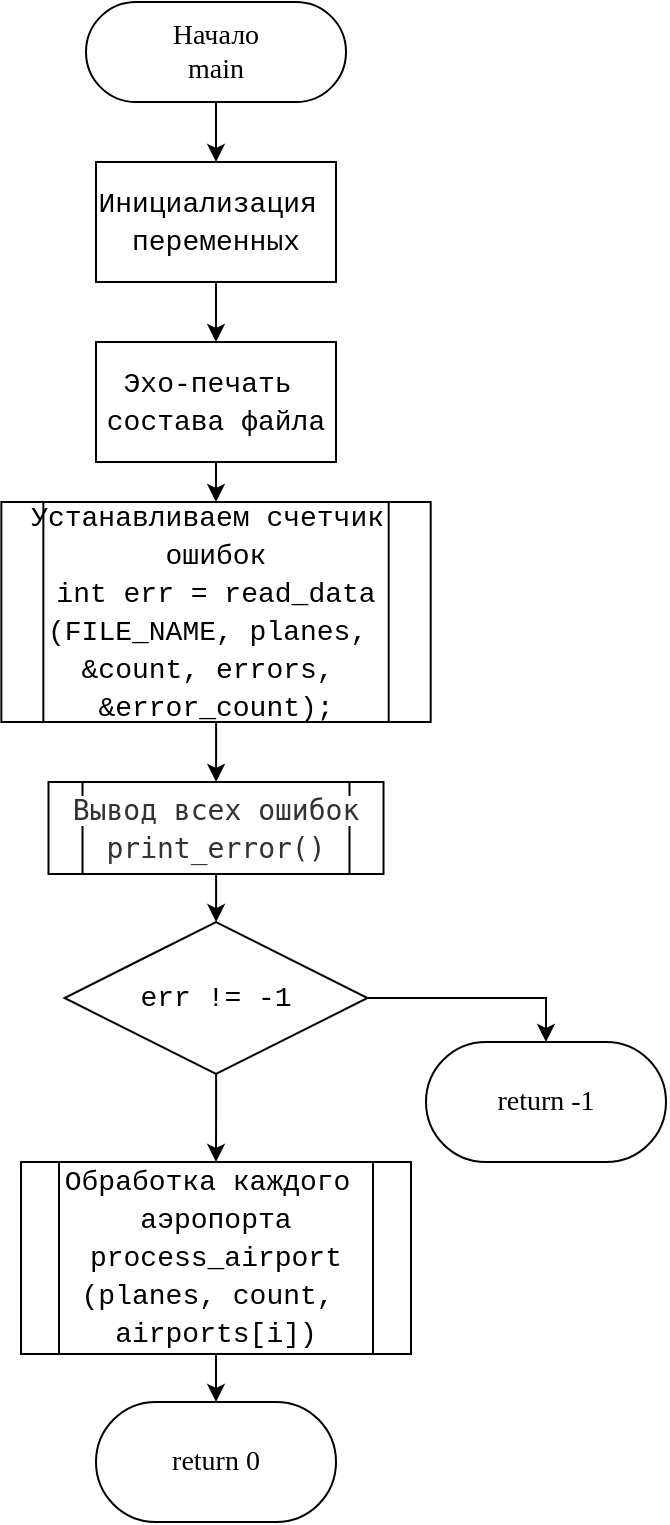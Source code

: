 <mxfile version="27.1.3">
  <diagram name="Страница — 1" id="CBKj3yyiFLlGZf-Vr1XN">
    <mxGraphModel dx="755" dy="763" grid="1" gridSize="10" guides="1" tooltips="1" connect="1" arrows="1" fold="1" page="1" pageScale="1" pageWidth="827" pageHeight="1169" math="0" shadow="0">
      <root>
        <mxCell id="0" />
        <mxCell id="1" parent="0" />
        <mxCell id="zABi9TxJWuG6E0D1EECu-8" style="edgeStyle=orthogonalEdgeStyle;rounded=0;orthogonalLoop=1;jettySize=auto;html=1;" parent="1" source="zABi9TxJWuG6E0D1EECu-1" target="zABi9TxJWuG6E0D1EECu-2" edge="1">
          <mxGeometry relative="1" as="geometry" />
        </mxCell>
        <mxCell id="zABi9TxJWuG6E0D1EECu-1" value="&lt;font style=&quot;background-color: light-dark(#ffffff, var(--ge-dark-color, #121212));&quot;&gt;Начало&lt;/font&gt;&lt;div&gt;&lt;font style=&quot;background-color: light-dark(#ffffff, var(--ge-dark-color, #121212));&quot;&gt;main&lt;/font&gt;&lt;/div&gt;" style="rounded=1;whiteSpace=wrap;html=1;arcSize=50;fontFamily=Consolas;fontSize=14;" parent="1" vertex="1">
          <mxGeometry x="220" y="120" width="130" height="50" as="geometry" />
        </mxCell>
        <mxCell id="zABi9TxJWuG6E0D1EECu-7" style="edgeStyle=orthogonalEdgeStyle;rounded=0;orthogonalLoop=1;jettySize=auto;html=1;" parent="1" source="zABi9TxJWuG6E0D1EECu-2" target="zABi9TxJWuG6E0D1EECu-3" edge="1">
          <mxGeometry relative="1" as="geometry" />
        </mxCell>
        <mxCell id="zABi9TxJWuG6E0D1EECu-2" value="&lt;div style=&quot;font-family: Consolas, &amp;quot;Courier New&amp;quot;, monospace; line-height: 19px; white-space: pre;&quot;&gt;&lt;div&gt;Инициализация &lt;/div&gt;&lt;div&gt;переменных&lt;/div&gt;&lt;/div&gt;" style="whiteSpace=wrap;html=1;fontSize=14;fontFamily=Consolas;rounded=1;arcSize=0;" parent="1" vertex="1">
          <mxGeometry x="225" y="200" width="120" height="60" as="geometry" />
        </mxCell>
        <mxCell id="zABi9TxJWuG6E0D1EECu-6" value="" style="edgeStyle=orthogonalEdgeStyle;rounded=0;orthogonalLoop=1;jettySize=auto;html=1;" parent="1" source="zABi9TxJWuG6E0D1EECu-3" target="zABi9TxJWuG6E0D1EECu-5" edge="1">
          <mxGeometry relative="1" as="geometry" />
        </mxCell>
        <mxCell id="zABi9TxJWuG6E0D1EECu-3" value="&lt;div style=&quot;font-family: Consolas, &amp;quot;Courier New&amp;quot;, monospace; line-height: 19px; white-space: pre;&quot;&gt;&lt;div style=&quot;line-height: 19px;&quot;&gt;&lt;span&gt;&lt;font style=&quot;color: rgb(0, 0, 0);&quot;&gt;&lt;span&gt;Эхо&lt;/span&gt;-печать &lt;/font&gt;&lt;/span&gt;&lt;/div&gt;&lt;div style=&quot;line-height: 19px;&quot;&gt;&lt;span&gt;&lt;font style=&quot;color: rgb(0, 0, 0);&quot;&gt;состава файла&lt;/font&gt;&lt;/span&gt;&lt;/div&gt;&lt;/div&gt;" style="whiteSpace=wrap;html=1;fontSize=14;fontFamily=Consolas;rounded=1;arcSize=0;" parent="1" vertex="1">
          <mxGeometry x="225" y="290" width="120" height="60" as="geometry" />
        </mxCell>
        <mxCell id="zABi9TxJWuG6E0D1EECu-15" style="edgeStyle=orthogonalEdgeStyle;rounded=0;orthogonalLoop=1;jettySize=auto;html=1;" parent="1" source="zABi9TxJWuG6E0D1EECu-5" target="zABi9TxJWuG6E0D1EECu-10" edge="1">
          <mxGeometry relative="1" as="geometry" />
        </mxCell>
        <mxCell id="zABi9TxJWuG6E0D1EECu-5" value="&lt;div style=&quot;font-family: Consolas, &amp;quot;Courier New&amp;quot;, monospace; line-height: 19px; white-space: pre;&quot;&gt;&lt;span&gt;&lt;font style=&quot;color: rgb(0, 0, 0);&quot;&gt;Устанавливаем счетчик &lt;/font&gt;&lt;/span&gt;&lt;/div&gt;&lt;div style=&quot;font-family: Consolas, &amp;quot;Courier New&amp;quot;, monospace; line-height: 19px; white-space: pre;&quot;&gt;&lt;span style=&quot;color: light-dark(rgb(0, 0, 0), rgb(237, 237, 237)); background-color: transparent;&quot;&gt;ошибок&lt;/span&gt;&lt;/div&gt;&lt;div style=&quot;font-family: Consolas, &amp;quot;Courier New&amp;quot;, monospace; line-height: 19px; white-space: pre;&quot;&gt;&lt;span&gt;&lt;font style=&quot;color: rgb(0, 0, 0);&quot;&gt;int err = read_data&lt;/font&gt;&lt;/span&gt;&lt;/div&gt;&lt;div style=&quot;font-family: Consolas, &amp;quot;Courier New&amp;quot;, monospace; line-height: 19px; white-space: pre;&quot;&gt;&lt;span&gt;&lt;font style=&quot;color: rgb(0, 0, 0);&quot;&gt;(FILE_NAME, planes, &lt;/font&gt;&lt;/span&gt;&lt;/div&gt;&lt;div style=&quot;font-family: Consolas, &amp;quot;Courier New&amp;quot;, monospace; line-height: 19px; white-space: pre;&quot;&gt;&lt;span&gt;&lt;font style=&quot;color: rgb(0, 0, 0);&quot;&gt;&amp;amp;count, errors, &lt;/font&gt;&lt;/span&gt;&lt;/div&gt;&lt;div style=&quot;font-family: Consolas, &amp;quot;Courier New&amp;quot;, monospace; line-height: 19px; white-space: pre;&quot;&gt;&lt;span&gt;&lt;font style=&quot;color: rgb(0, 0, 0);&quot;&gt;&amp;amp;error_count);&lt;/font&gt;&lt;/span&gt;&lt;/div&gt;" style="shape=process;whiteSpace=wrap;html=1;backgroundOutline=1;fontSize=14;fontFamily=Consolas;rounded=1;arcSize=0;" parent="1" vertex="1">
          <mxGeometry x="177.68" y="370" width="214.67" height="110" as="geometry" />
        </mxCell>
        <mxCell id="zABi9TxJWuG6E0D1EECu-19" style="edgeStyle=orthogonalEdgeStyle;rounded=0;orthogonalLoop=1;jettySize=auto;html=1;entryX=0.5;entryY=0;entryDx=0;entryDy=0;" parent="1" source="zABi9TxJWuG6E0D1EECu-9" target="zABi9TxJWuG6E0D1EECu-18" edge="1">
          <mxGeometry relative="1" as="geometry" />
        </mxCell>
        <mxCell id="zABi9TxJWuG6E0D1EECu-23" value="" style="edgeStyle=orthogonalEdgeStyle;rounded=0;orthogonalLoop=1;jettySize=auto;html=1;" parent="1" source="zABi9TxJWuG6E0D1EECu-9" target="zABi9TxJWuG6E0D1EECu-22" edge="1">
          <mxGeometry relative="1" as="geometry" />
        </mxCell>
        <mxCell id="zABi9TxJWuG6E0D1EECu-9" value="&lt;div style=&quot;font-family: Consolas, &amp;quot;Courier New&amp;quot;, monospace; line-height: 19px; white-space: pre;&quot;&gt;&lt;div style=&quot;line-height: 19px;&quot;&gt;&lt;div style=&quot;line-height: 19px;&quot;&gt;&lt;div style=&quot;line-height: 19px;&quot;&gt;&lt;span style=&quot;color: light-dark(rgb(0, 0, 0), rgb(237, 237, 237)); background-color: transparent;&quot;&gt;err != -1&lt;/span&gt;&lt;/div&gt;&lt;/div&gt;&lt;/div&gt;&lt;/div&gt;" style="rhombus;whiteSpace=wrap;html=1;rounded=1;strokeColor=default;align=center;verticalAlign=middle;arcSize=0;fontFamily=Consolas;fontSize=14;fontColor=default;fillColor=default;" parent="1" vertex="1">
          <mxGeometry x="209.26" y="580" width="151.5" height="76" as="geometry" />
        </mxCell>
        <mxCell id="zABi9TxJWuG6E0D1EECu-16" style="edgeStyle=orthogonalEdgeStyle;rounded=0;orthogonalLoop=1;jettySize=auto;html=1;" parent="1" source="zABi9TxJWuG6E0D1EECu-10" target="zABi9TxJWuG6E0D1EECu-9" edge="1">
          <mxGeometry relative="1" as="geometry" />
        </mxCell>
        <mxCell id="zABi9TxJWuG6E0D1EECu-10" value="&lt;div style=&quot;line-height: 19px; white-space: pre;&quot;&gt;&lt;span style=&quot;color: rgb(51, 51, 51); white-space-collapse: collapse; background-color: rgb(255, 255, 255);&quot;&gt;&lt;font face=&quot;Consolas, Monaco, Andale Mono, Ubuntu Mono, monospace&quot;&gt;Вывод всех ошибок&lt;br&gt;print_error()&lt;/font&gt;&lt;/span&gt;&lt;/div&gt;" style="shape=process;whiteSpace=wrap;html=1;backgroundOutline=1;fontSize=14;fontFamily=Consolas;rounded=1;arcSize=0;" parent="1" vertex="1">
          <mxGeometry x="201.25" y="510" width="167.5" height="46" as="geometry" />
        </mxCell>
        <mxCell id="zABi9TxJWuG6E0D1EECu-18" value="return -1" style="whiteSpace=wrap;html=1;fontSize=14;fontFamily=Consolas;rounded=1;arcSize=50;" parent="1" vertex="1">
          <mxGeometry x="390" y="640" width="120" height="60" as="geometry" />
        </mxCell>
        <mxCell id="zABi9TxJWuG6E0D1EECu-25" style="edgeStyle=orthogonalEdgeStyle;rounded=0;orthogonalLoop=1;jettySize=auto;html=1;" parent="1" source="zABi9TxJWuG6E0D1EECu-22" target="zABi9TxJWuG6E0D1EECu-24" edge="1">
          <mxGeometry relative="1" as="geometry" />
        </mxCell>
        <mxCell id="zABi9TxJWuG6E0D1EECu-22" value="&lt;div style=&quot;font-family: Consolas, &amp;quot;Courier New&amp;quot;, monospace; line-height: 19px; white-space: pre;&quot;&gt;&lt;font style=&quot;color: rgb(0, 0, 0);&quot;&gt;Обработка каждого &lt;/font&gt;&lt;/div&gt;&lt;div style=&quot;font-family: Consolas, &amp;quot;Courier New&amp;quot;, monospace; line-height: 19px; white-space: pre;&quot;&gt;&lt;font style=&quot;color: rgb(0, 0, 0);&quot;&gt;аэропорта&lt;br/&gt;process_airport&lt;/font&gt;&lt;/div&gt;&lt;div style=&quot;font-family: Consolas, &amp;quot;Courier New&amp;quot;, monospace; line-height: 19px; white-space: pre;&quot;&gt;&lt;font style=&quot;color: rgb(0, 0, 0);&quot;&gt;(planes, count, &lt;/font&gt;&lt;/div&gt;&lt;div style=&quot;font-family: Consolas, &amp;quot;Courier New&amp;quot;, monospace; line-height: 19px; white-space: pre;&quot;&gt;&lt;font style=&quot;color: rgb(0, 0, 0);&quot;&gt;airports[i])&lt;/font&gt;&lt;/div&gt;" style="shape=process;whiteSpace=wrap;html=1;backgroundOutline=1;fontSize=14;fontFamily=Consolas;rounded=1;arcSize=0;" parent="1" vertex="1">
          <mxGeometry x="187.51" y="700" width="194.99" height="96" as="geometry" />
        </mxCell>
        <mxCell id="zABi9TxJWuG6E0D1EECu-24" value="return 0" style="whiteSpace=wrap;html=1;fontSize=14;fontFamily=Consolas;rounded=1;arcSize=50;" parent="1" vertex="1">
          <mxGeometry x="225" y="820" width="120" height="60" as="geometry" />
        </mxCell>
      </root>
    </mxGraphModel>
  </diagram>
</mxfile>
